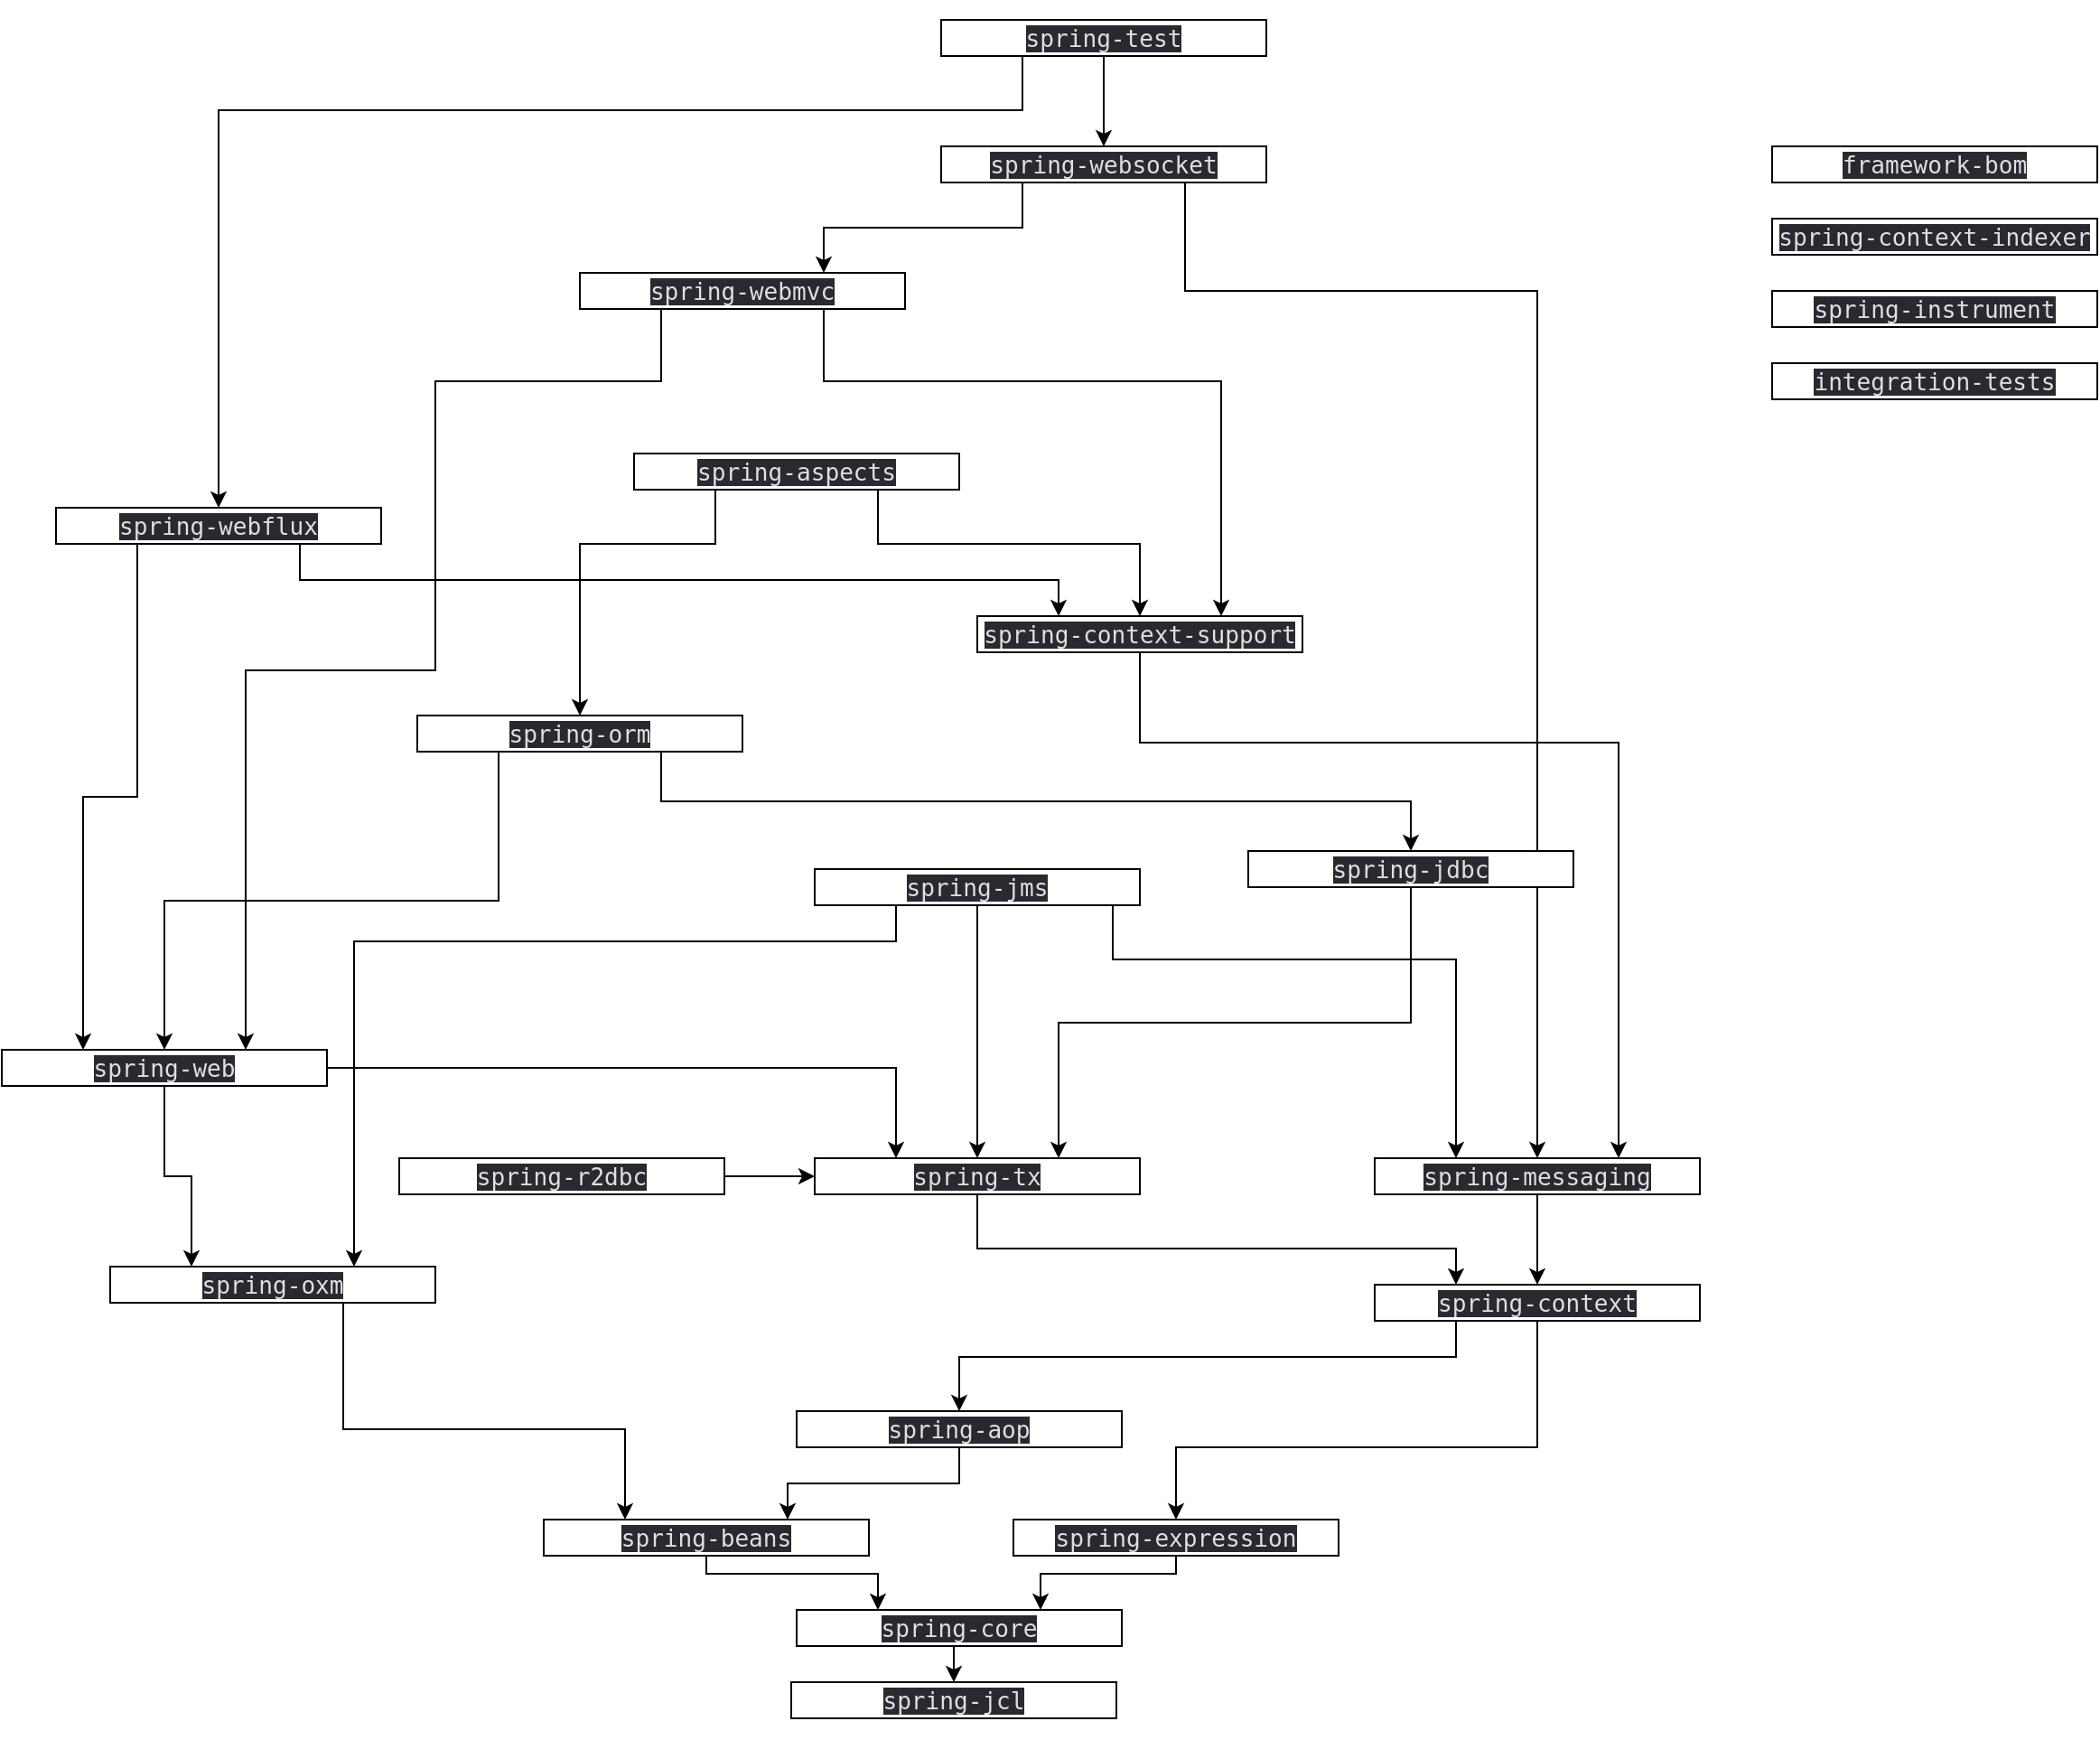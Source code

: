 <mxfile version="14.7.4" type="embed"><diagram id="23iRSUPoRavnBvh4doch" name="Page-1"><mxGraphModel dx="2103" dy="1101" grid="1" gridSize="10" guides="1" tooltips="1" connect="1" arrows="1" fold="1" page="1" pageScale="1" pageWidth="827" pageHeight="1169" math="0" shadow="0"><root><mxCell id="0"/><mxCell id="1" parent="0"/><mxCell id="139" style="edgeStyle=orthogonalEdgeStyle;rounded=0;orthogonalLoop=1;jettySize=auto;html=1;exitX=0.5;exitY=1;exitDx=0;exitDy=0;entryX=0.75;entryY=0;entryDx=0;entryDy=0;" edge="1" parent="1" source="2" target="6"><mxGeometry relative="1" as="geometry"><Array as="points"><mxPoint x="880" y="520"/><mxPoint x="1145" y="520"/></Array></mxGeometry></mxCell><mxCell id="2" value="&lt;pre style=&quot;background-color: #292a30 ; color: #dfdfe0 ; font-family: &amp;#34;jetbrains mono&amp;#34; , monospace ; font-size: 9.8pt&quot;&gt;spring-context-support&lt;/pre&gt;" style="rounded=0;whiteSpace=wrap;html=1;" parent="1" vertex="1"><mxGeometry x="790" y="450" width="180" height="20" as="geometry"/></mxCell><mxCell id="119" style="edgeStyle=orthogonalEdgeStyle;rounded=0;orthogonalLoop=1;jettySize=auto;html=1;exitX=0.25;exitY=1;exitDx=0;exitDy=0;entryX=0.75;entryY=0;entryDx=0;entryDy=0;" edge="1" parent="1" source="3" target="8"><mxGeometry relative="1" as="geometry"/></mxCell><mxCell id="128" style="edgeStyle=orthogonalEdgeStyle;rounded=0;orthogonalLoop=1;jettySize=auto;html=1;exitX=0.75;exitY=1;exitDx=0;exitDy=0;entryX=0.5;entryY=0;entryDx=0;entryDy=0;" edge="1" parent="1" source="3" target="6"><mxGeometry relative="1" as="geometry"><Array as="points"><mxPoint x="905" y="270"/><mxPoint x="1100" y="270"/></Array></mxGeometry></mxCell><mxCell id="3" value="&lt;pre style=&quot;background-color: #292a30 ; color: #dfdfe0 ; font-family: &amp;#34;jetbrains mono&amp;#34; , monospace ; font-size: 9.8pt&quot;&gt;&lt;pre style=&quot;font-family: &amp;#34;jetbrains mono&amp;#34; , monospace ; font-size: 9.8pt&quot;&gt;spring-websocket&lt;/pre&gt;&lt;/pre&gt;" style="rounded=0;whiteSpace=wrap;html=1;" vertex="1" parent="1"><mxGeometry x="770" y="190" width="180" height="20" as="geometry"/></mxCell><mxCell id="4" value="&lt;pre style=&quot;background-color: #292a30 ; color: #dfdfe0 ; font-family: &amp;#34;jetbrains mono&amp;#34; , monospace ; font-size: 9.8pt&quot;&gt;&lt;pre style=&quot;font-family: &amp;#34;jetbrains mono&amp;#34; , monospace ; font-size: 9.8pt&quot;&gt;&lt;pre style=&quot;font-family: &amp;#34;jetbrains mono&amp;#34; , monospace ; font-size: 9.8pt&quot;&gt;spring-context-indexer&lt;/pre&gt;&lt;/pre&gt;&lt;/pre&gt;" style="rounded=0;whiteSpace=wrap;html=1;" vertex="1" parent="1"><mxGeometry x="1230" y="230" width="180" height="20" as="geometry"/></mxCell><mxCell id="44" style="edgeStyle=orthogonalEdgeStyle;rounded=0;orthogonalLoop=1;jettySize=auto;html=1;exitX=0.5;exitY=1;exitDx=0;exitDy=0;entryX=0.5;entryY=0;entryDx=0;entryDy=0;" edge="1" parent="1" source="5" target="21"><mxGeometry relative="1" as="geometry"><Array as="points"><mxPoint x="1100" y="910"/><mxPoint x="900" y="910"/></Array></mxGeometry></mxCell><mxCell id="47" style="edgeStyle=orthogonalEdgeStyle;rounded=0;orthogonalLoop=1;jettySize=auto;html=1;exitX=0.25;exitY=1;exitDx=0;exitDy=0;" edge="1" parent="1" source="5" target="25"><mxGeometry relative="1" as="geometry"><Array as="points"><mxPoint x="1055" y="860"/><mxPoint x="780" y="860"/></Array></mxGeometry></mxCell><mxCell id="5" value="&lt;pre style=&quot;background-color: #292a30 ; color: #dfdfe0 ; font-family: &amp;#34;jetbrains mono&amp;#34; , monospace ; font-size: 9.8pt&quot;&gt;&lt;pre style=&quot;font-family: &amp;#34;jetbrains mono&amp;#34; , monospace ; font-size: 9.8pt&quot;&gt;&lt;pre style=&quot;font-family: &amp;#34;jetbrains mono&amp;#34; , monospace ; font-size: 9.8pt&quot;&gt;spring-context&lt;/pre&gt;&lt;/pre&gt;&lt;/pre&gt;" style="rounded=0;whiteSpace=wrap;html=1;" vertex="1" parent="1"><mxGeometry x="1010" y="820" width="180" height="20" as="geometry"/></mxCell><mxCell id="122" style="edgeStyle=orthogonalEdgeStyle;rounded=0;orthogonalLoop=1;jettySize=auto;html=1;exitX=0.5;exitY=1;exitDx=0;exitDy=0;" edge="1" parent="1" source="6" target="5"><mxGeometry relative="1" as="geometry"/></mxCell><mxCell id="6" value="&lt;pre style=&quot;background-color: #292a30 ; color: #dfdfe0 ; font-family: &amp;#34;jetbrains mono&amp;#34; , monospace ; font-size: 9.8pt&quot;&gt;&lt;pre style=&quot;font-family: &amp;#34;jetbrains mono&amp;#34; , monospace ; font-size: 9.8pt&quot;&gt;&lt;pre style=&quot;font-family: &amp;#34;jetbrains mono&amp;#34; , monospace ; font-size: 9.8pt&quot;&gt;spring-messaging&lt;/pre&gt;&lt;/pre&gt;&lt;/pre&gt;" style="rounded=0;whiteSpace=wrap;html=1;" vertex="1" parent="1"><mxGeometry x="1010" y="750" width="180" height="20" as="geometry"/></mxCell><mxCell id="7" value="&lt;pre style=&quot;background-color: #292a30 ; color: #dfdfe0 ; font-family: &amp;#34;jetbrains mono&amp;#34; , monospace ; font-size: 9.8pt&quot;&gt;&lt;pre style=&quot;font-family: &amp;#34;jetbrains mono&amp;#34; , monospace ; font-size: 9.8pt&quot;&gt;&lt;pre style=&quot;font-family: &amp;#34;jetbrains mono&amp;#34; , monospace ; font-size: 9.8pt&quot;&gt;integration-tests&lt;/pre&gt;&lt;/pre&gt;&lt;/pre&gt;" style="rounded=0;whiteSpace=wrap;html=1;" vertex="1" parent="1"><mxGeometry x="1230" y="310" width="180" height="20" as="geometry"/></mxCell><mxCell id="134" style="edgeStyle=orthogonalEdgeStyle;rounded=0;orthogonalLoop=1;jettySize=auto;html=1;exitX=0.25;exitY=1;exitDx=0;exitDy=0;entryX=0.75;entryY=0;entryDx=0;entryDy=0;" edge="1" parent="1" source="8" target="9"><mxGeometry relative="1" as="geometry"><Array as="points"><mxPoint x="615" y="320"/><mxPoint x="490" y="320"/><mxPoint x="490" y="480"/><mxPoint x="385" y="480"/></Array></mxGeometry></mxCell><mxCell id="137" style="edgeStyle=orthogonalEdgeStyle;rounded=0;orthogonalLoop=1;jettySize=auto;html=1;exitX=0.75;exitY=1;exitDx=0;exitDy=0;entryX=0.75;entryY=0;entryDx=0;entryDy=0;" edge="1" parent="1" source="8" target="2"><mxGeometry relative="1" as="geometry"><Array as="points"><mxPoint x="705" y="320"/><mxPoint x="925" y="320"/></Array></mxGeometry></mxCell><mxCell id="8" value="&lt;pre style=&quot;background-color: #292a30 ; color: #dfdfe0 ; font-family: &amp;#34;jetbrains mono&amp;#34; , monospace ; font-size: 9.8pt&quot;&gt;&lt;pre style=&quot;font-family: &amp;#34;jetbrains mono&amp;#34; , monospace ; font-size: 9.8pt&quot;&gt;&lt;pre style=&quot;font-family: &amp;#34;jetbrains mono&amp;#34; , monospace ; font-size: 9.8pt&quot;&gt;spring-webmvc&lt;/pre&gt;&lt;/pre&gt;&lt;/pre&gt;" style="rounded=0;whiteSpace=wrap;html=1;" vertex="1" parent="1"><mxGeometry x="570" y="260" width="180" height="20" as="geometry"/></mxCell><mxCell id="89" style="edgeStyle=orthogonalEdgeStyle;rounded=0;orthogonalLoop=1;jettySize=auto;html=1;exitX=1;exitY=0.5;exitDx=0;exitDy=0;entryX=0.25;entryY=0;entryDx=0;entryDy=0;" edge="1" parent="1" source="9" target="23"><mxGeometry relative="1" as="geometry"/></mxCell><mxCell id="124" style="edgeStyle=orthogonalEdgeStyle;rounded=0;orthogonalLoop=1;jettySize=auto;html=1;entryX=0.25;entryY=0;entryDx=0;entryDy=0;" edge="1" parent="1" source="9" target="10"><mxGeometry relative="1" as="geometry"/></mxCell><mxCell id="9" value="&lt;pre style=&quot;background-color: #292a30 ; color: #dfdfe0 ; font-family: &amp;#34;jetbrains mono&amp;#34; , monospace ; font-size: 9.8pt&quot;&gt;&lt;pre style=&quot;font-family: &amp;#34;jetbrains mono&amp;#34; , monospace ; font-size: 9.8pt&quot;&gt;&lt;pre style=&quot;font-family: &amp;#34;jetbrains mono&amp;#34; , monospace ; font-size: 9.8pt&quot;&gt;spring-web&lt;/pre&gt;&lt;/pre&gt;&lt;/pre&gt;" style="rounded=0;whiteSpace=wrap;html=1;" vertex="1" parent="1"><mxGeometry x="250" y="690" width="180" height="20" as="geometry"/></mxCell><mxCell id="46" style="edgeStyle=orthogonalEdgeStyle;rounded=0;orthogonalLoop=1;jettySize=auto;html=1;exitX=0.75;exitY=1;exitDx=0;exitDy=0;entryX=0.25;entryY=0;entryDx=0;entryDy=0;" edge="1" parent="1" source="10" target="13"><mxGeometry relative="1" as="geometry"><Array as="points"><mxPoint x="439" y="900"/><mxPoint x="595" y="900"/></Array></mxGeometry></mxCell><mxCell id="10" value="&lt;pre style=&quot;background-color: #292a30 ; color: #dfdfe0 ; font-family: &amp;#34;jetbrains mono&amp;#34; , monospace ; font-size: 9.8pt&quot;&gt;&lt;pre style=&quot;font-family: &amp;#34;jetbrains mono&amp;#34; , monospace ; font-size: 9.8pt&quot;&gt;&lt;pre style=&quot;font-family: &amp;#34;jetbrains mono&amp;#34; , monospace ; font-size: 9.8pt&quot;&gt;spring-oxm&lt;/pre&gt;&lt;/pre&gt;&lt;/pre&gt;" style="rounded=0;whiteSpace=wrap;html=1;" vertex="1" parent="1"><mxGeometry x="310" y="810" width="180" height="20" as="geometry"/></mxCell><mxCell id="11" value="&lt;pre style=&quot;background-color: #292a30 ; color: #dfdfe0 ; font-family: &amp;#34;jetbrains mono&amp;#34; , monospace ; font-size: 9.8pt&quot;&gt;&lt;pre style=&quot;font-family: &amp;#34;jetbrains mono&amp;#34; , monospace ; font-size: 9.8pt&quot;&gt;&lt;pre style=&quot;font-family: &amp;#34;jetbrains mono&amp;#34; , monospace ; font-size: 9.8pt&quot;&gt;spring-jcl&lt;/pre&gt;&lt;/pre&gt;&lt;/pre&gt;" style="rounded=0;whiteSpace=wrap;html=1;" vertex="1" parent="1"><mxGeometry x="687" y="1040" width="180" height="20" as="geometry"/></mxCell><mxCell id="28" style="edgeStyle=orthogonalEdgeStyle;rounded=0;orthogonalLoop=1;jettySize=auto;html=1;exitX=0.5;exitY=1;exitDx=0;exitDy=0;entryX=0.5;entryY=0;entryDx=0;entryDy=0;" edge="1" parent="1" source="12" target="11"><mxGeometry relative="1" as="geometry"><mxPoint x="528" y="1060" as="targetPoint"/></mxGeometry></mxCell><mxCell id="12" value="&lt;pre style=&quot;background-color: #292a30 ; color: #dfdfe0 ; font-family: &amp;#34;jetbrains mono&amp;#34; , monospace ; font-size: 9.8pt&quot;&gt;&lt;pre style=&quot;font-family: &amp;#34;jetbrains mono&amp;#34; , monospace ; font-size: 9.8pt&quot;&gt;&lt;pre style=&quot;font-family: &amp;#34;jetbrains mono&amp;#34; , monospace ; font-size: 9.8pt&quot;&gt;spring-core&lt;/pre&gt;&lt;/pre&gt;&lt;/pre&gt;" style="rounded=0;whiteSpace=wrap;html=1;" vertex="1" parent="1"><mxGeometry x="690" y="1000" width="180" height="20" as="geometry"/></mxCell><mxCell id="79" style="edgeStyle=orthogonalEdgeStyle;rounded=0;orthogonalLoop=1;jettySize=auto;html=1;exitX=0.5;exitY=1;exitDx=0;exitDy=0;entryX=0.25;entryY=0;entryDx=0;entryDy=0;" edge="1" parent="1" source="13" target="12"><mxGeometry relative="1" as="geometry"><Array as="points"><mxPoint x="640" y="980"/><mxPoint x="735" y="980"/></Array></mxGeometry></mxCell><mxCell id="13" value="&lt;pre style=&quot;background-color: #292a30 ; color: #dfdfe0 ; font-family: &amp;#34;jetbrains mono&amp;#34; , monospace ; font-size: 9.8pt&quot;&gt;&lt;pre style=&quot;font-family: &amp;#34;jetbrains mono&amp;#34; , monospace ; font-size: 9.8pt&quot;&gt;&lt;pre style=&quot;font-family: &amp;#34;jetbrains mono&amp;#34; , monospace ; font-size: 9.8pt&quot;&gt;spring-beans&lt;/pre&gt;&lt;/pre&gt;&lt;/pre&gt;" style="rounded=0;whiteSpace=wrap;html=1;" vertex="1" parent="1"><mxGeometry x="550" y="950" width="180" height="20" as="geometry"/></mxCell><mxCell id="129" style="edgeStyle=orthogonalEdgeStyle;rounded=0;orthogonalLoop=1;jettySize=auto;html=1;exitX=0.5;exitY=1;exitDx=0;exitDy=0;entryX=0.75;entryY=0;entryDx=0;entryDy=0;" edge="1" parent="1" source="14" target="23"><mxGeometry relative="1" as="geometry"/></mxCell><mxCell id="14" value="&lt;pre style=&quot;background-color: #292a30 ; color: #dfdfe0 ; font-family: &amp;#34;jetbrains mono&amp;#34; , monospace ; font-size: 9.8pt&quot;&gt;&lt;pre style=&quot;font-family: &amp;#34;jetbrains mono&amp;#34; , monospace ; font-size: 9.8pt&quot;&gt;&lt;pre style=&quot;font-family: &amp;#34;jetbrains mono&amp;#34; , monospace ; font-size: 9.8pt&quot;&gt;spring-jdbc&lt;/pre&gt;&lt;/pre&gt;&lt;/pre&gt;" style="rounded=0;whiteSpace=wrap;html=1;" vertex="1" parent="1"><mxGeometry x="940" y="580" width="180" height="20" as="geometry"/></mxCell><mxCell id="116" style="edgeStyle=orthogonalEdgeStyle;rounded=0;orthogonalLoop=1;jettySize=auto;html=1;exitX=0.5;exitY=1;exitDx=0;exitDy=0;entryX=0.5;entryY=0;entryDx=0;entryDy=0;" edge="1" parent="1" source="15" target="3"><mxGeometry relative="1" as="geometry"/></mxCell><mxCell id="118" style="edgeStyle=orthogonalEdgeStyle;rounded=0;orthogonalLoop=1;jettySize=auto;html=1;exitX=0.25;exitY=1;exitDx=0;exitDy=0;entryX=0.5;entryY=0;entryDx=0;entryDy=0;" edge="1" parent="1" source="15" target="19"><mxGeometry relative="1" as="geometry"><Array as="points"><mxPoint x="815" y="170"/><mxPoint x="370" y="170"/></Array></mxGeometry></mxCell><mxCell id="15" value="&lt;pre style=&quot;background-color: #292a30 ; color: #dfdfe0 ; font-family: &amp;#34;jetbrains mono&amp;#34; , monospace ; font-size: 9.8pt&quot;&gt;&lt;pre style=&quot;font-family: &amp;#34;jetbrains mono&amp;#34; , monospace ; font-size: 9.8pt&quot;&gt;&lt;pre style=&quot;font-family: &amp;#34;jetbrains mono&amp;#34; , monospace ; font-size: 9.8pt&quot;&gt;spring-test&lt;/pre&gt;&lt;/pre&gt;&lt;/pre&gt;" style="rounded=0;whiteSpace=wrap;html=1;" vertex="1" parent="1"><mxGeometry x="770" y="120" width="180" height="20" as="geometry"/></mxCell><mxCell id="16" value="&lt;pre style=&quot;background-color: #292a30 ; color: #dfdfe0 ; font-family: &amp;#34;jetbrains mono&amp;#34; , monospace ; font-size: 9.8pt&quot;&gt;&lt;pre style=&quot;font-family: &amp;#34;jetbrains mono&amp;#34; , monospace ; font-size: 9.8pt&quot;&gt;&lt;pre style=&quot;font-family: &amp;#34;jetbrains mono&amp;#34; , monospace ; font-size: 9.8pt&quot;&gt;framework-bom&lt;/pre&gt;&lt;/pre&gt;&lt;/pre&gt;" style="rounded=0;whiteSpace=wrap;html=1;" vertex="1" parent="1"><mxGeometry x="1230" y="190" width="180" height="20" as="geometry"/></mxCell><mxCell id="131" style="edgeStyle=orthogonalEdgeStyle;rounded=0;orthogonalLoop=1;jettySize=auto;html=1;exitX=1;exitY=0.5;exitDx=0;exitDy=0;entryX=0;entryY=0.5;entryDx=0;entryDy=0;" edge="1" parent="1" source="17" target="23"><mxGeometry relative="1" as="geometry"/></mxCell><mxCell id="17" value="&lt;pre style=&quot;background-color: #292a30 ; color: #dfdfe0 ; font-family: &amp;#34;jetbrains mono&amp;#34; , monospace ; font-size: 9.8pt&quot;&gt;&lt;pre style=&quot;font-family: &amp;#34;jetbrains mono&amp;#34; , monospace ; font-size: 9.8pt&quot;&gt;&lt;pre style=&quot;font-family: &amp;#34;jetbrains mono&amp;#34; , monospace ; font-size: 9.8pt&quot;&gt;spring-r2dbc&lt;/pre&gt;&lt;/pre&gt;&lt;/pre&gt;" style="rounded=0;whiteSpace=wrap;html=1;" vertex="1" parent="1"><mxGeometry x="470" y="750" width="180" height="20" as="geometry"/></mxCell><mxCell id="126" style="edgeStyle=orthogonalEdgeStyle;rounded=0;orthogonalLoop=1;jettySize=auto;html=1;exitX=0.5;exitY=1;exitDx=0;exitDy=0;entryX=0.5;entryY=0;entryDx=0;entryDy=0;" edge="1" parent="1" source="18" target="23"><mxGeometry relative="1" as="geometry"/></mxCell><mxCell id="127" style="edgeStyle=orthogonalEdgeStyle;rounded=0;orthogonalLoop=1;jettySize=auto;html=1;exitX=0.75;exitY=1;exitDx=0;exitDy=0;entryX=0.25;entryY=0;entryDx=0;entryDy=0;" edge="1" parent="1" source="18" target="6"><mxGeometry relative="1" as="geometry"><Array as="points"><mxPoint x="865" y="640"/><mxPoint x="1055" y="640"/></Array></mxGeometry></mxCell><mxCell id="130" style="edgeStyle=orthogonalEdgeStyle;rounded=0;orthogonalLoop=1;jettySize=auto;html=1;exitX=0.25;exitY=1;exitDx=0;exitDy=0;entryX=0.75;entryY=0;entryDx=0;entryDy=0;" edge="1" parent="1" source="18" target="10"><mxGeometry relative="1" as="geometry"><Array as="points"><mxPoint x="745" y="630"/><mxPoint x="445" y="630"/></Array></mxGeometry></mxCell><mxCell id="18" value="&lt;pre style=&quot;background-color: #292a30 ; color: #dfdfe0 ; font-family: &amp;#34;jetbrains mono&amp;#34; , monospace ; font-size: 9.8pt&quot;&gt;&lt;pre style=&quot;font-family: &amp;#34;jetbrains mono&amp;#34; , monospace ; font-size: 9.8pt&quot;&gt;&lt;pre style=&quot;font-family: &amp;#34;jetbrains mono&amp;#34; , monospace ; font-size: 9.8pt&quot;&gt;spring-jms&lt;/pre&gt;&lt;/pre&gt;&lt;/pre&gt;" style="rounded=0;whiteSpace=wrap;html=1;" vertex="1" parent="1"><mxGeometry x="700" y="590" width="180" height="20" as="geometry"/></mxCell><mxCell id="56" style="edgeStyle=orthogonalEdgeStyle;rounded=0;orthogonalLoop=1;jettySize=auto;html=1;exitX=0.75;exitY=1;exitDx=0;exitDy=0;entryX=0.25;entryY=0;entryDx=0;entryDy=0;" edge="1" parent="1" source="19" target="2"><mxGeometry relative="1" as="geometry"/></mxCell><mxCell id="132" style="edgeStyle=orthogonalEdgeStyle;rounded=0;orthogonalLoop=1;jettySize=auto;html=1;exitX=0.25;exitY=1;exitDx=0;exitDy=0;entryX=0.25;entryY=0;entryDx=0;entryDy=0;" edge="1" parent="1" source="19" target="9"><mxGeometry relative="1" as="geometry"/></mxCell><mxCell id="19" value="&lt;pre style=&quot;background-color: #292a30 ; color: #dfdfe0 ; font-family: &amp;#34;jetbrains mono&amp;#34; , monospace ; font-size: 9.8pt&quot;&gt;&lt;pre style=&quot;font-family: &amp;#34;jetbrains mono&amp;#34; , monospace ; font-size: 9.8pt&quot;&gt;&lt;pre style=&quot;font-family: &amp;#34;jetbrains mono&amp;#34; , monospace ; font-size: 9.8pt&quot;&gt;spring-webflux&lt;/pre&gt;&lt;/pre&gt;&lt;/pre&gt;" style="rounded=0;whiteSpace=wrap;html=1;" vertex="1" parent="1"><mxGeometry x="280" y="390" width="180" height="20" as="geometry"/></mxCell><mxCell id="20" value="&lt;pre style=&quot;background-color: #292a30 ; color: #dfdfe0 ; font-family: &amp;quot;jetbrains mono&amp;quot; , monospace ; font-size: 9.8pt&quot;&gt;spring-instrument&lt;/pre&gt;" style="rounded=0;whiteSpace=wrap;html=1;" vertex="1" parent="1"><mxGeometry x="1230" y="270" width="180" height="20" as="geometry"/></mxCell><mxCell id="120" style="edgeStyle=orthogonalEdgeStyle;rounded=0;orthogonalLoop=1;jettySize=auto;html=1;exitX=0.5;exitY=1;exitDx=0;exitDy=0;entryX=0.75;entryY=0;entryDx=0;entryDy=0;" edge="1" parent="1" source="21" target="12"><mxGeometry relative="1" as="geometry"><Array as="points"><mxPoint x="900" y="980"/><mxPoint x="825" y="980"/></Array></mxGeometry></mxCell><mxCell id="21" value="&lt;pre style=&quot;background-color: #292a30 ; color: #dfdfe0 ; font-family: &amp;#34;jetbrains mono&amp;#34; , monospace ; font-size: 9.8pt&quot;&gt;&lt;pre style=&quot;font-family: &amp;#34;jetbrains mono&amp;#34; , monospace ; font-size: 9.8pt&quot;&gt;&lt;pre style=&quot;font-family: &amp;#34;jetbrains mono&amp;#34; , monospace ; font-size: 9.8pt&quot;&gt;spring-expression&lt;/pre&gt;&lt;/pre&gt;&lt;/pre&gt;" style="rounded=0;whiteSpace=wrap;html=1;" vertex="1" parent="1"><mxGeometry x="810" y="950" width="180" height="20" as="geometry"/></mxCell><mxCell id="135" style="edgeStyle=orthogonalEdgeStyle;rounded=0;orthogonalLoop=1;jettySize=auto;html=1;exitX=0.75;exitY=1;exitDx=0;exitDy=0;entryX=0.5;entryY=0;entryDx=0;entryDy=0;" edge="1" parent="1" source="22" target="14"><mxGeometry relative="1" as="geometry"/></mxCell><mxCell id="136" style="edgeStyle=orthogonalEdgeStyle;rounded=0;orthogonalLoop=1;jettySize=auto;html=1;exitX=0.25;exitY=1;exitDx=0;exitDy=0;entryX=0.5;entryY=0;entryDx=0;entryDy=0;" edge="1" parent="1" source="22" target="9"><mxGeometry relative="1" as="geometry"/></mxCell><mxCell id="22" value="&lt;pre style=&quot;background-color: #292a30 ; color: #dfdfe0 ; font-family: &amp;#34;jetbrains mono&amp;#34; , monospace ; font-size: 9.8pt&quot;&gt;&lt;pre style=&quot;font-family: &amp;#34;jetbrains mono&amp;#34; , monospace ; font-size: 9.8pt&quot;&gt;&lt;pre style=&quot;font-family: &amp;#34;jetbrains mono&amp;#34; , monospace ; font-size: 9.8pt&quot;&gt;spring-orm&lt;/pre&gt;&lt;/pre&gt;&lt;/pre&gt;" style="rounded=0;whiteSpace=wrap;html=1;" vertex="1" parent="1"><mxGeometry x="480" y="505" width="180" height="20" as="geometry"/></mxCell><mxCell id="70" style="edgeStyle=orthogonalEdgeStyle;rounded=0;orthogonalLoop=1;jettySize=auto;html=1;exitX=0.75;exitY=1;exitDx=0;exitDy=0;entryX=0.5;entryY=0;entryDx=0;entryDy=0;" edge="1" parent="1" source="24" target="2"><mxGeometry relative="1" as="geometry"><Array as="points"><mxPoint x="735" y="410"/><mxPoint x="880" y="410"/></Array></mxGeometry></mxCell><mxCell id="141" style="edgeStyle=orthogonalEdgeStyle;rounded=0;orthogonalLoop=1;jettySize=auto;html=1;exitX=0.25;exitY=1;exitDx=0;exitDy=0;entryX=0.5;entryY=0;entryDx=0;entryDy=0;" edge="1" parent="1" source="24" target="22"><mxGeometry relative="1" as="geometry"><Array as="points"><mxPoint x="645" y="410"/><mxPoint x="570" y="410"/></Array></mxGeometry></mxCell><mxCell id="24" value="&lt;pre style=&quot;background-color: #292a30 ; color: #dfdfe0 ; font-family: &amp;#34;jetbrains mono&amp;#34; , monospace ; font-size: 9.8pt&quot;&gt;&lt;pre style=&quot;font-family: &amp;#34;jetbrains mono&amp;#34; , monospace ; font-size: 9.8pt&quot;&gt;&lt;pre style=&quot;font-family: &amp;#34;jetbrains mono&amp;#34; , monospace ; font-size: 9.8pt&quot;&gt;spring-aspects&lt;/pre&gt;&lt;/pre&gt;&lt;/pre&gt;" style="rounded=0;whiteSpace=wrap;html=1;" vertex="1" parent="1"><mxGeometry x="600" y="360" width="180" height="20" as="geometry"/></mxCell><mxCell id="121" style="edgeStyle=orthogonalEdgeStyle;rounded=0;orthogonalLoop=1;jettySize=auto;html=1;exitX=0.5;exitY=1;exitDx=0;exitDy=0;entryX=0.75;entryY=0;entryDx=0;entryDy=0;" edge="1" parent="1" source="25" target="13"><mxGeometry relative="1" as="geometry"/></mxCell><mxCell id="25" value="&lt;pre style=&quot;background-color: #292a30 ; color: #dfdfe0 ; font-family: &amp;#34;jetbrains mono&amp;#34; , monospace ; font-size: 9.8pt&quot;&gt;&lt;pre style=&quot;font-family: &amp;#34;jetbrains mono&amp;#34; , monospace ; font-size: 9.8pt&quot;&gt;&lt;pre style=&quot;font-family: &amp;#34;jetbrains mono&amp;#34; , monospace ; font-size: 9.8pt&quot;&gt;spring-aop&lt;/pre&gt;&lt;/pre&gt;&lt;/pre&gt;" style="rounded=0;whiteSpace=wrap;html=1;" vertex="1" parent="1"><mxGeometry x="690" y="890" width="180" height="20" as="geometry"/></mxCell><mxCell id="100" style="edgeStyle=orthogonalEdgeStyle;rounded=0;orthogonalLoop=1;jettySize=auto;html=1;exitX=0.5;exitY=1;exitDx=0;exitDy=0;entryX=0.25;entryY=0;entryDx=0;entryDy=0;" edge="1" parent="1" source="23" target="5"><mxGeometry relative="1" as="geometry"><Array as="points"><mxPoint x="790" y="800"/><mxPoint x="1055" y="800"/></Array></mxGeometry></mxCell><mxCell id="23" value="&lt;pre style=&quot;background-color: #292a30 ; color: #dfdfe0 ; font-family: &amp;#34;jetbrains mono&amp;#34; , monospace ; font-size: 9.8pt&quot;&gt;&lt;pre style=&quot;font-family: &amp;#34;jetbrains mono&amp;#34; , monospace ; font-size: 9.8pt&quot;&gt;&lt;pre style=&quot;font-family: &amp;#34;jetbrains mono&amp;#34; , monospace ; font-size: 9.8pt&quot;&gt;spring-tx&lt;/pre&gt;&lt;/pre&gt;&lt;/pre&gt;" style="rounded=0;whiteSpace=wrap;html=1;" vertex="1" parent="1"><mxGeometry x="700" y="750" width="180" height="20" as="geometry"/></mxCell></root></mxGraphModel></diagram></mxfile>
